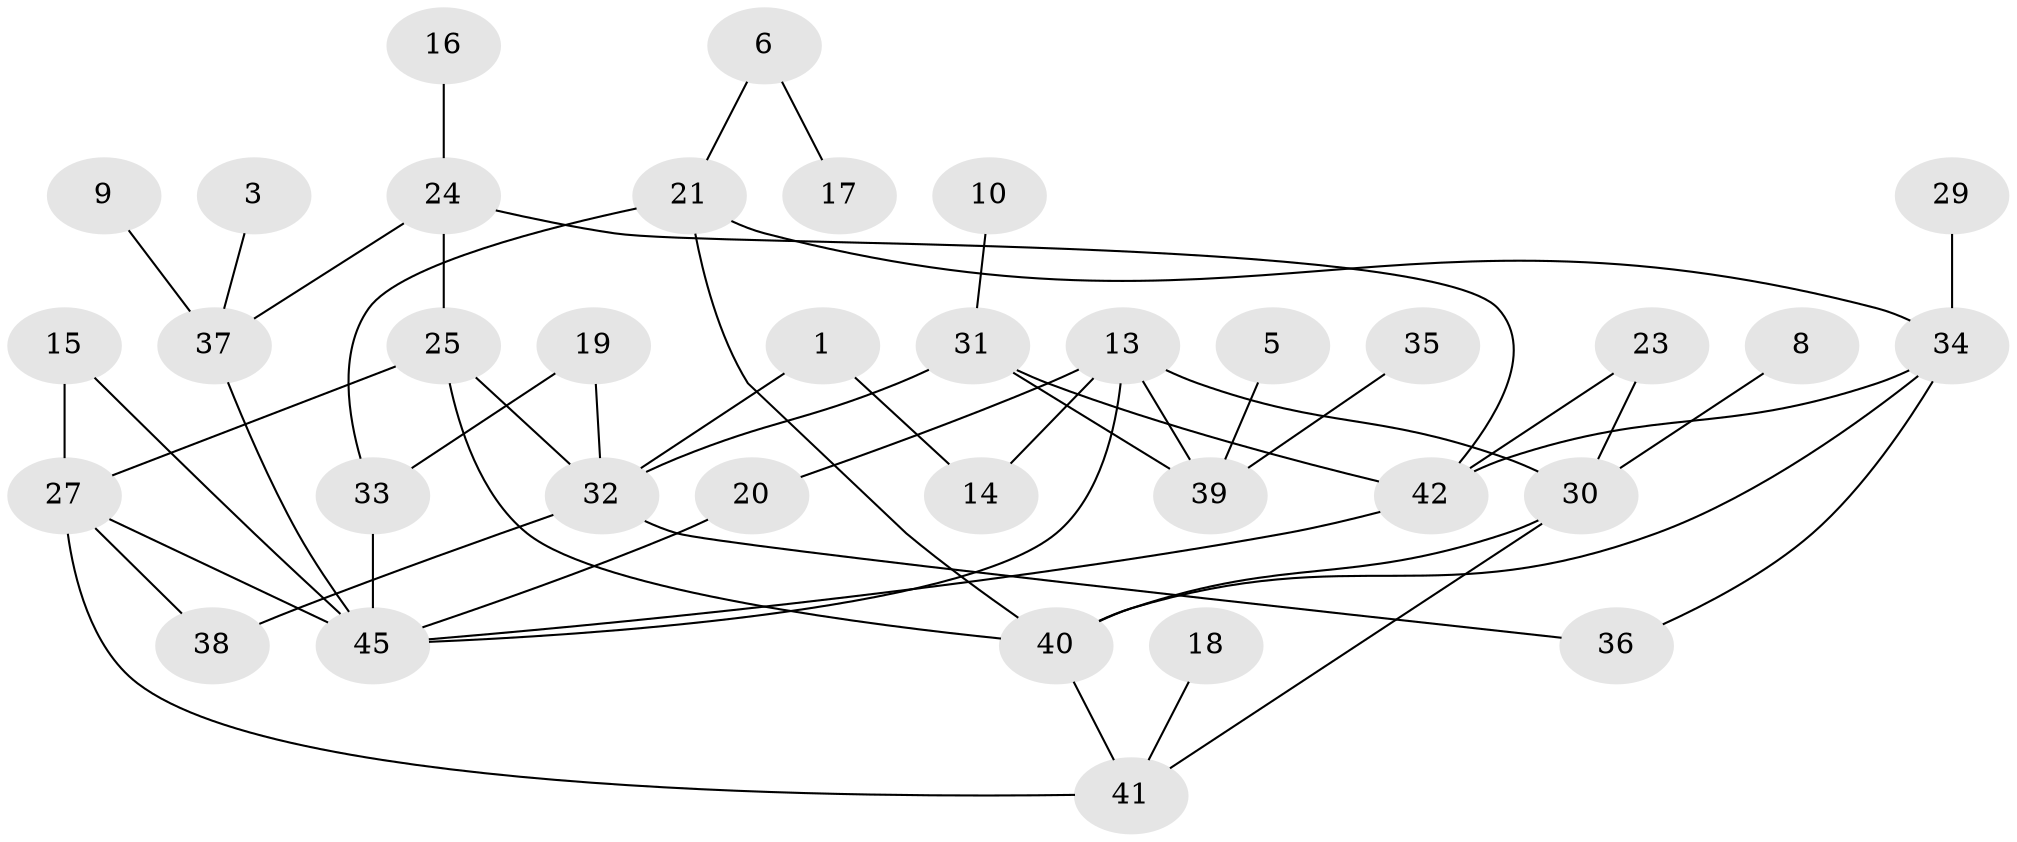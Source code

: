 // original degree distribution, {1: 0.21348314606741572, 5: 0.06741573033707865, 2: 0.3258426966292135, 3: 0.14606741573033707, 0: 0.0898876404494382, 4: 0.15730337078651685}
// Generated by graph-tools (version 1.1) at 2025/25/03/09/25 03:25:20]
// undirected, 35 vertices, 51 edges
graph export_dot {
graph [start="1"]
  node [color=gray90,style=filled];
  1;
  3;
  5;
  6;
  8;
  9;
  10;
  13;
  14;
  15;
  16;
  17;
  18;
  19;
  20;
  21;
  23;
  24;
  25;
  27;
  29;
  30;
  31;
  32;
  33;
  34;
  35;
  36;
  37;
  38;
  39;
  40;
  41;
  42;
  45;
  1 -- 14 [weight=1.0];
  1 -- 32 [weight=1.0];
  3 -- 37 [weight=1.0];
  5 -- 39 [weight=1.0];
  6 -- 17 [weight=1.0];
  6 -- 21 [weight=1.0];
  8 -- 30 [weight=1.0];
  9 -- 37 [weight=1.0];
  10 -- 31 [weight=1.0];
  13 -- 14 [weight=2.0];
  13 -- 20 [weight=1.0];
  13 -- 30 [weight=1.0];
  13 -- 39 [weight=1.0];
  13 -- 45 [weight=2.0];
  15 -- 27 [weight=1.0];
  15 -- 45 [weight=2.0];
  16 -- 24 [weight=1.0];
  18 -- 41 [weight=1.0];
  19 -- 32 [weight=1.0];
  19 -- 33 [weight=1.0];
  20 -- 45 [weight=1.0];
  21 -- 33 [weight=1.0];
  21 -- 34 [weight=1.0];
  21 -- 40 [weight=1.0];
  23 -- 30 [weight=1.0];
  23 -- 42 [weight=1.0];
  24 -- 25 [weight=1.0];
  24 -- 37 [weight=1.0];
  24 -- 42 [weight=1.0];
  25 -- 27 [weight=1.0];
  25 -- 32 [weight=1.0];
  25 -- 40 [weight=1.0];
  27 -- 38 [weight=1.0];
  27 -- 41 [weight=1.0];
  27 -- 45 [weight=1.0];
  29 -- 34 [weight=1.0];
  30 -- 40 [weight=1.0];
  30 -- 41 [weight=1.0];
  31 -- 32 [weight=1.0];
  31 -- 39 [weight=3.0];
  31 -- 42 [weight=1.0];
  32 -- 36 [weight=1.0];
  32 -- 38 [weight=1.0];
  33 -- 45 [weight=2.0];
  34 -- 36 [weight=1.0];
  34 -- 40 [weight=1.0];
  34 -- 42 [weight=1.0];
  35 -- 39 [weight=1.0];
  37 -- 45 [weight=1.0];
  40 -- 41 [weight=1.0];
  42 -- 45 [weight=1.0];
}
